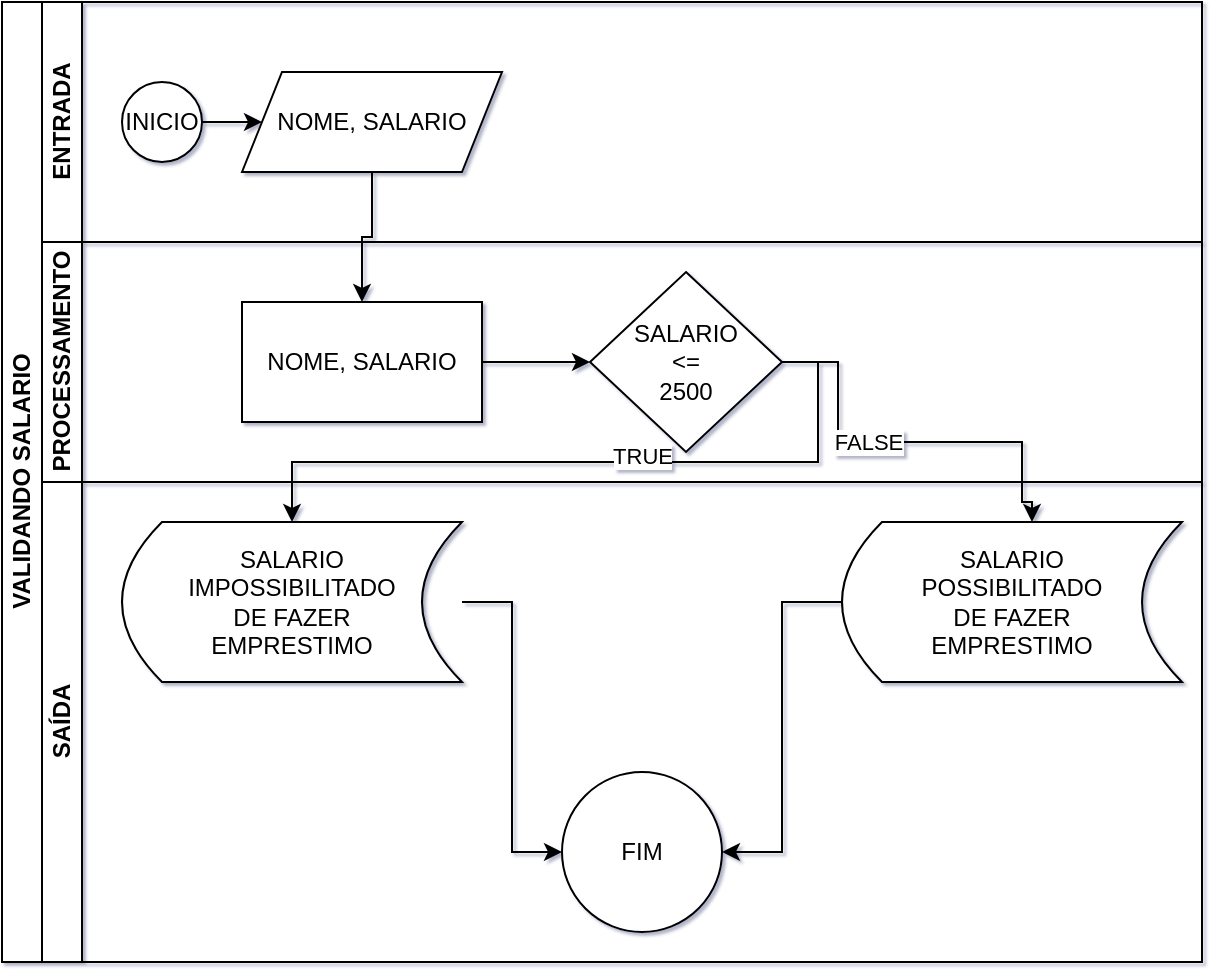 <mxfile version="26.1.1">
  <diagram id="prtHgNgQTEPvFCAcTncT" name="Page-1">
    <mxGraphModel dx="768" dy="479" grid="1" gridSize="10" guides="1" tooltips="1" connect="1" arrows="1" fold="1" page="1" pageScale="1" pageWidth="827" pageHeight="1169" background="none" math="0" shadow="1" adaptiveColors="auto">
      <root>
        <mxCell id="0" />
        <mxCell id="1" parent="0" />
        <mxCell id="dNxyNK7c78bLwvsdeMH5-19" value="VALIDANDO SALARIO" style="swimlane;html=1;childLayout=stackLayout;resizeParent=1;resizeParentMax=0;horizontal=0;startSize=20;horizontalStack=0;rounded=0;" parent="1" vertex="1">
          <mxGeometry x="120" y="120" width="600" height="480" as="geometry" />
        </mxCell>
        <mxCell id="dNxyNK7c78bLwvsdeMH5-20" value="ENTRADA" style="swimlane;html=1;startSize=20;horizontal=0;rounded=0;" parent="dNxyNK7c78bLwvsdeMH5-19" vertex="1">
          <mxGeometry x="20" width="580" height="120" as="geometry" />
        </mxCell>
        <mxCell id="h2SgYT4q6_OCjlgy3HU5-4" value="" style="edgeStyle=orthogonalEdgeStyle;rounded=0;orthogonalLoop=1;jettySize=auto;html=1;" edge="1" parent="dNxyNK7c78bLwvsdeMH5-20" source="dNxyNK7c78bLwvsdeMH5-23" target="h2SgYT4q6_OCjlgy3HU5-2">
          <mxGeometry relative="1" as="geometry" />
        </mxCell>
        <mxCell id="dNxyNK7c78bLwvsdeMH5-23" value="INICIO" style="ellipse;whiteSpace=wrap;html=1;rounded=0;" parent="dNxyNK7c78bLwvsdeMH5-20" vertex="1">
          <mxGeometry x="40" y="40" width="40" height="40" as="geometry" />
        </mxCell>
        <mxCell id="h2SgYT4q6_OCjlgy3HU5-2" value="NOME, SALARIO" style="shape=parallelogram;perimeter=parallelogramPerimeter;whiteSpace=wrap;html=1;fixedSize=1;rounded=0;" vertex="1" parent="dNxyNK7c78bLwvsdeMH5-20">
          <mxGeometry x="100" y="35" width="130" height="50" as="geometry" />
        </mxCell>
        <mxCell id="dNxyNK7c78bLwvsdeMH5-21" value="PROCESSAMENTO" style="swimlane;html=1;startSize=20;horizontal=0;rounded=0;" parent="dNxyNK7c78bLwvsdeMH5-19" vertex="1">
          <mxGeometry x="20" y="120" width="580" height="120" as="geometry" />
        </mxCell>
        <mxCell id="h2SgYT4q6_OCjlgy3HU5-8" value="" style="edgeStyle=orthogonalEdgeStyle;rounded=0;orthogonalLoop=1;jettySize=auto;html=1;" edge="1" parent="dNxyNK7c78bLwvsdeMH5-21" source="h2SgYT4q6_OCjlgy3HU5-5" target="h2SgYT4q6_OCjlgy3HU5-7">
          <mxGeometry relative="1" as="geometry" />
        </mxCell>
        <mxCell id="h2SgYT4q6_OCjlgy3HU5-5" value="NOME, SALARIO" style="rounded=0;whiteSpace=wrap;html=1;" vertex="1" parent="dNxyNK7c78bLwvsdeMH5-21">
          <mxGeometry x="100" y="30" width="120" height="60" as="geometry" />
        </mxCell>
        <mxCell id="h2SgYT4q6_OCjlgy3HU5-7" value="SALARIO&lt;div&gt;&amp;lt;=&lt;/div&gt;&lt;div&gt;2500&lt;/div&gt;" style="rhombus;whiteSpace=wrap;html=1;rounded=0;" vertex="1" parent="dNxyNK7c78bLwvsdeMH5-21">
          <mxGeometry x="274" y="15" width="96" height="90" as="geometry" />
        </mxCell>
        <mxCell id="h2SgYT4q6_OCjlgy3HU5-12" style="edgeStyle=orthogonalEdgeStyle;rounded=0;orthogonalLoop=1;jettySize=auto;html=1;entryX=0.5;entryY=0;entryDx=0;entryDy=0;" edge="1" parent="dNxyNK7c78bLwvsdeMH5-21">
          <mxGeometry relative="1" as="geometry">
            <mxPoint x="380" y="60" as="sourcePoint" />
            <mxPoint x="495" y="140" as="targetPoint" />
            <Array as="points">
              <mxPoint x="398" y="60" />
              <mxPoint x="398" y="100" />
              <mxPoint x="490" y="100" />
              <mxPoint x="490" y="130" />
              <mxPoint x="495" y="130" />
            </Array>
          </mxGeometry>
        </mxCell>
        <mxCell id="h2SgYT4q6_OCjlgy3HU5-15" value="FALSE" style="edgeLabel;html=1;align=center;verticalAlign=middle;resizable=0;points=[];rounded=0;" vertex="1" connectable="0" parent="h2SgYT4q6_OCjlgy3HU5-12">
          <mxGeometry x="-0.254" relative="1" as="geometry">
            <mxPoint as="offset" />
          </mxGeometry>
        </mxCell>
        <mxCell id="dNxyNK7c78bLwvsdeMH5-22" value="SAÍDA" style="swimlane;html=1;startSize=20;horizontal=0;rounded=0;" parent="dNxyNK7c78bLwvsdeMH5-19" vertex="1">
          <mxGeometry x="20" y="240" width="580" height="240" as="geometry" />
        </mxCell>
        <mxCell id="h2SgYT4q6_OCjlgy3HU5-18" style="edgeStyle=orthogonalEdgeStyle;rounded=0;orthogonalLoop=1;jettySize=auto;html=1;entryX=0;entryY=0.5;entryDx=0;entryDy=0;" edge="1" parent="dNxyNK7c78bLwvsdeMH5-22" source="h2SgYT4q6_OCjlgy3HU5-9" target="h2SgYT4q6_OCjlgy3HU5-17">
          <mxGeometry relative="1" as="geometry" />
        </mxCell>
        <mxCell id="h2SgYT4q6_OCjlgy3HU5-9" value="SALARIO&lt;div&gt;IMPOSSIBILITADO&lt;/div&gt;&lt;div&gt;DE FAZER&lt;/div&gt;&lt;div&gt;EMPRESTIMO&lt;/div&gt;" style="shape=dataStorage;whiteSpace=wrap;html=1;fixedSize=1;rounded=0;" vertex="1" parent="dNxyNK7c78bLwvsdeMH5-22">
          <mxGeometry x="40" y="20" width="170" height="80" as="geometry" />
        </mxCell>
        <mxCell id="h2SgYT4q6_OCjlgy3HU5-19" style="edgeStyle=orthogonalEdgeStyle;rounded=0;orthogonalLoop=1;jettySize=auto;html=1;entryX=1;entryY=0.5;entryDx=0;entryDy=0;" edge="1" parent="dNxyNK7c78bLwvsdeMH5-22" source="h2SgYT4q6_OCjlgy3HU5-11" target="h2SgYT4q6_OCjlgy3HU5-17">
          <mxGeometry relative="1" as="geometry" />
        </mxCell>
        <mxCell id="h2SgYT4q6_OCjlgy3HU5-11" value="SALARIO&lt;div&gt;POSSIBILITADO&lt;/div&gt;&lt;div&gt;DE FAZER&lt;/div&gt;&lt;div&gt;EMPRESTIMO&lt;/div&gt;" style="shape=dataStorage;whiteSpace=wrap;html=1;fixedSize=1;rounded=0;" vertex="1" parent="dNxyNK7c78bLwvsdeMH5-22">
          <mxGeometry x="400" y="20" width="170" height="80" as="geometry" />
        </mxCell>
        <mxCell id="h2SgYT4q6_OCjlgy3HU5-17" value="FIM" style="ellipse;whiteSpace=wrap;html=1;aspect=fixed;rounded=0;" vertex="1" parent="dNxyNK7c78bLwvsdeMH5-22">
          <mxGeometry x="260" y="145" width="80" height="80" as="geometry" />
        </mxCell>
        <mxCell id="h2SgYT4q6_OCjlgy3HU5-6" value="" style="edgeStyle=orthogonalEdgeStyle;rounded=0;orthogonalLoop=1;jettySize=auto;html=1;" edge="1" parent="dNxyNK7c78bLwvsdeMH5-19" source="h2SgYT4q6_OCjlgy3HU5-2" target="h2SgYT4q6_OCjlgy3HU5-5">
          <mxGeometry relative="1" as="geometry" />
        </mxCell>
        <mxCell id="h2SgYT4q6_OCjlgy3HU5-13" style="edgeStyle=orthogonalEdgeStyle;rounded=0;orthogonalLoop=1;jettySize=auto;html=1;entryX=0.5;entryY=0;entryDx=0;entryDy=0;" edge="1" parent="dNxyNK7c78bLwvsdeMH5-19" source="h2SgYT4q6_OCjlgy3HU5-7" target="h2SgYT4q6_OCjlgy3HU5-9">
          <mxGeometry relative="1" as="geometry">
            <Array as="points">
              <mxPoint x="408" y="230" />
              <mxPoint x="145" y="230" />
            </Array>
          </mxGeometry>
        </mxCell>
        <mxCell id="h2SgYT4q6_OCjlgy3HU5-14" value="TRUE" style="edgeLabel;html=1;align=center;verticalAlign=middle;resizable=0;points=[];rounded=0;" vertex="1" connectable="0" parent="h2SgYT4q6_OCjlgy3HU5-13">
          <mxGeometry x="-0.134" y="-3" relative="1" as="geometry">
            <mxPoint as="offset" />
          </mxGeometry>
        </mxCell>
      </root>
    </mxGraphModel>
  </diagram>
</mxfile>
